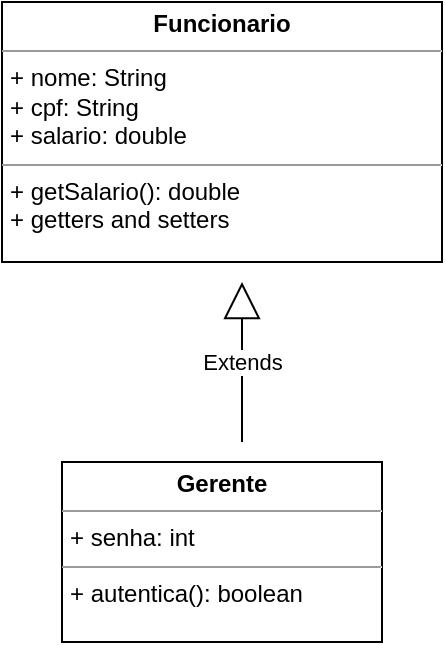 <mxfile version="15.2.9" type="github"><diagram id="Eznk-9TK5h3u9b2hqj4R" name="Page-1"><mxGraphModel dx="1102" dy="582" grid="1" gridSize="10" guides="1" tooltips="1" connect="1" arrows="1" fold="1" page="1" pageScale="1" pageWidth="827" pageHeight="1169" math="0" shadow="0"><root><mxCell id="0"/><mxCell id="1" parent="0"/><mxCell id="Tvq9LxLH64MWF3WY2fO7-6" value="&lt;p style=&quot;margin: 0px ; margin-top: 4px ; text-align: center&quot;&gt;&lt;b&gt;Funcionario&lt;/b&gt;&lt;/p&gt;&lt;hr size=&quot;1&quot;&gt;&lt;p style=&quot;margin: 0px ; margin-left: 4px&quot;&gt;+ nome: String&lt;/p&gt;&lt;p style=&quot;margin: 0px ; margin-left: 4px&quot;&gt;+ cpf: String&lt;/p&gt;&lt;p style=&quot;margin: 0px ; margin-left: 4px&quot;&gt;+ salario: double&lt;/p&gt;&lt;hr size=&quot;1&quot;&gt;&lt;p style=&quot;margin: 0px ; margin-left: 4px&quot;&gt;+ getSalario(): double&lt;/p&gt;&lt;p style=&quot;margin: 0px ; margin-left: 4px&quot;&gt;+ getters and setters&lt;/p&gt;" style="verticalAlign=top;align=left;overflow=fill;fontSize=12;fontFamily=Helvetica;html=1;" vertex="1" parent="1"><mxGeometry x="110" y="60" width="220" height="130" as="geometry"/></mxCell><mxCell id="Tvq9LxLH64MWF3WY2fO7-7" value="Extends" style="endArrow=block;endSize=16;endFill=0;html=1;" edge="1" parent="1"><mxGeometry width="160" relative="1" as="geometry"><mxPoint x="230" y="280" as="sourcePoint"/><mxPoint x="230" y="200" as="targetPoint"/></mxGeometry></mxCell><mxCell id="Tvq9LxLH64MWF3WY2fO7-8" value="&lt;p style=&quot;margin: 0px ; margin-top: 4px ; text-align: center&quot;&gt;&lt;b&gt;Gerente&lt;/b&gt;&lt;/p&gt;&lt;hr size=&quot;1&quot;&gt;&lt;p style=&quot;margin: 0px ; margin-left: 4px&quot;&gt;+ senha: int&lt;/p&gt;&lt;hr size=&quot;1&quot;&gt;&lt;p style=&quot;margin: 0px ; margin-left: 4px&quot;&gt;+ autentica(): boolean&lt;/p&gt;" style="verticalAlign=top;align=left;overflow=fill;fontSize=12;fontFamily=Helvetica;html=1;" vertex="1" parent="1"><mxGeometry x="140" y="290" width="160" height="90" as="geometry"/></mxCell></root></mxGraphModel></diagram></mxfile>
